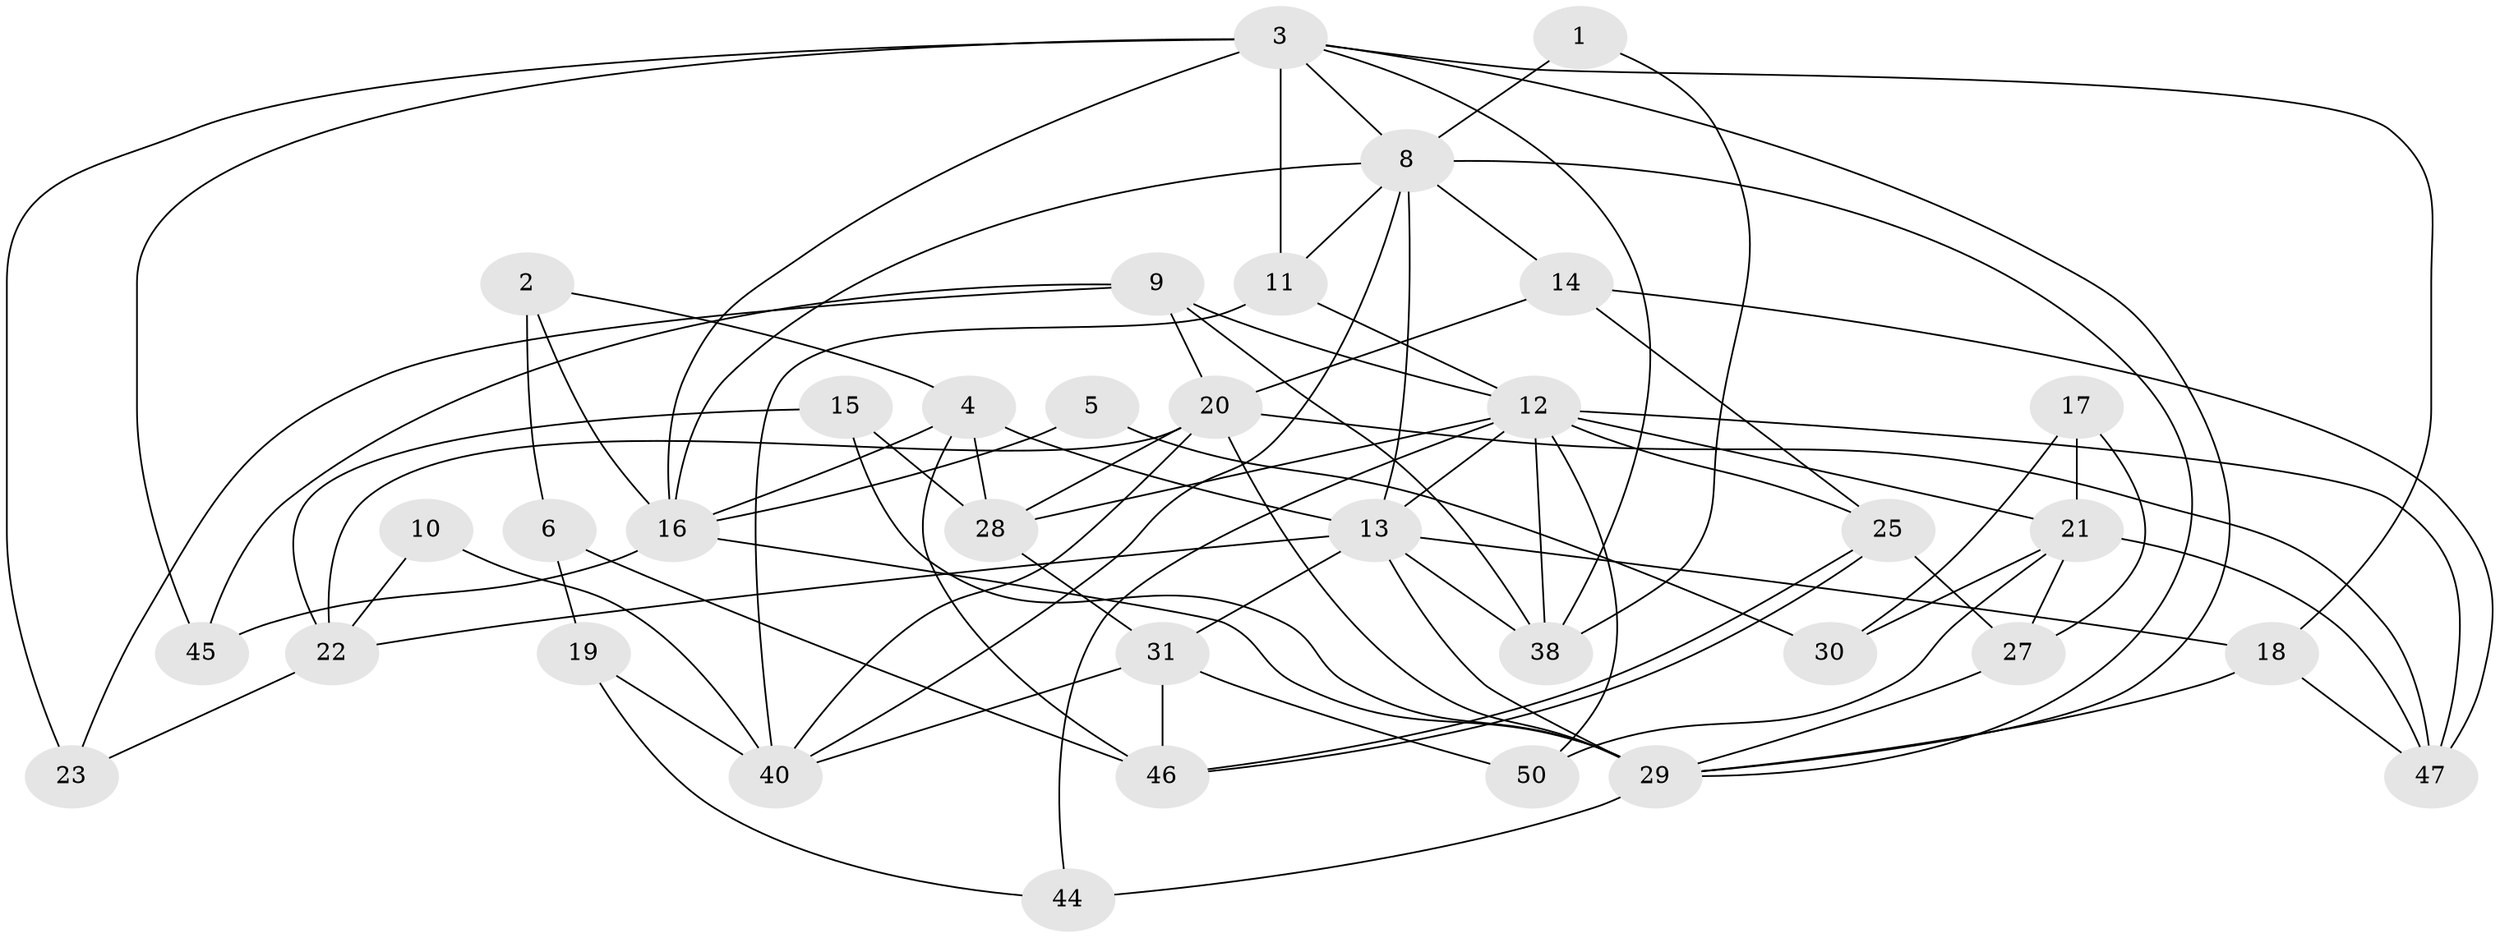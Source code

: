 // Generated by graph-tools (version 1.1) at 2025/52/02/27/25 19:52:03]
// undirected, 35 vertices, 83 edges
graph export_dot {
graph [start="1"]
  node [color=gray90,style=filled];
  1;
  2;
  3 [super="+26"];
  4 [super="+7"];
  5;
  6;
  8 [super="+49"];
  9 [super="+33"];
  10;
  11;
  12 [super="+42"];
  13 [super="+37"];
  14;
  15;
  16 [super="+48"];
  17;
  18;
  19;
  20 [super="+39"];
  21 [super="+35"];
  22 [super="+24"];
  23;
  25;
  27;
  28 [super="+34"];
  29 [super="+36"];
  30;
  31 [super="+32"];
  38 [super="+43"];
  40 [super="+41"];
  44;
  45;
  46;
  47;
  50;
  1 -- 8;
  1 -- 38;
  2 -- 6;
  2 -- 16;
  2 -- 4;
  3 -- 18;
  3 -- 11;
  3 -- 8;
  3 -- 29;
  3 -- 38;
  3 -- 16 [weight=2];
  3 -- 45;
  3 -- 23;
  4 -- 13;
  4 -- 16;
  4 -- 46;
  4 -- 28;
  5 -- 30;
  5 -- 16;
  6 -- 19;
  6 -- 46;
  8 -- 40;
  8 -- 11;
  8 -- 16;
  8 -- 29;
  8 -- 14;
  8 -- 13;
  9 -- 12;
  9 -- 20;
  9 -- 38;
  9 -- 23;
  9 -- 45;
  10 -- 22;
  10 -- 40;
  11 -- 40;
  11 -- 12;
  12 -- 47;
  12 -- 21;
  12 -- 28;
  12 -- 44;
  12 -- 50;
  12 -- 38;
  12 -- 25;
  12 -- 13;
  13 -- 38;
  13 -- 29;
  13 -- 18;
  13 -- 22;
  13 -- 31;
  14 -- 25;
  14 -- 20;
  14 -- 47;
  15 -- 29;
  15 -- 22;
  15 -- 28;
  16 -- 45;
  16 -- 29;
  17 -- 21;
  17 -- 27;
  17 -- 30;
  18 -- 47;
  18 -- 29;
  19 -- 40;
  19 -- 44;
  20 -- 40;
  20 -- 29;
  20 -- 47;
  20 -- 22;
  20 -- 28;
  21 -- 47;
  21 -- 27;
  21 -- 50;
  21 -- 30;
  22 -- 23;
  25 -- 27;
  25 -- 46;
  25 -- 46;
  27 -- 29;
  28 -- 31;
  29 -- 44;
  31 -- 46;
  31 -- 50;
  31 -- 40;
}
